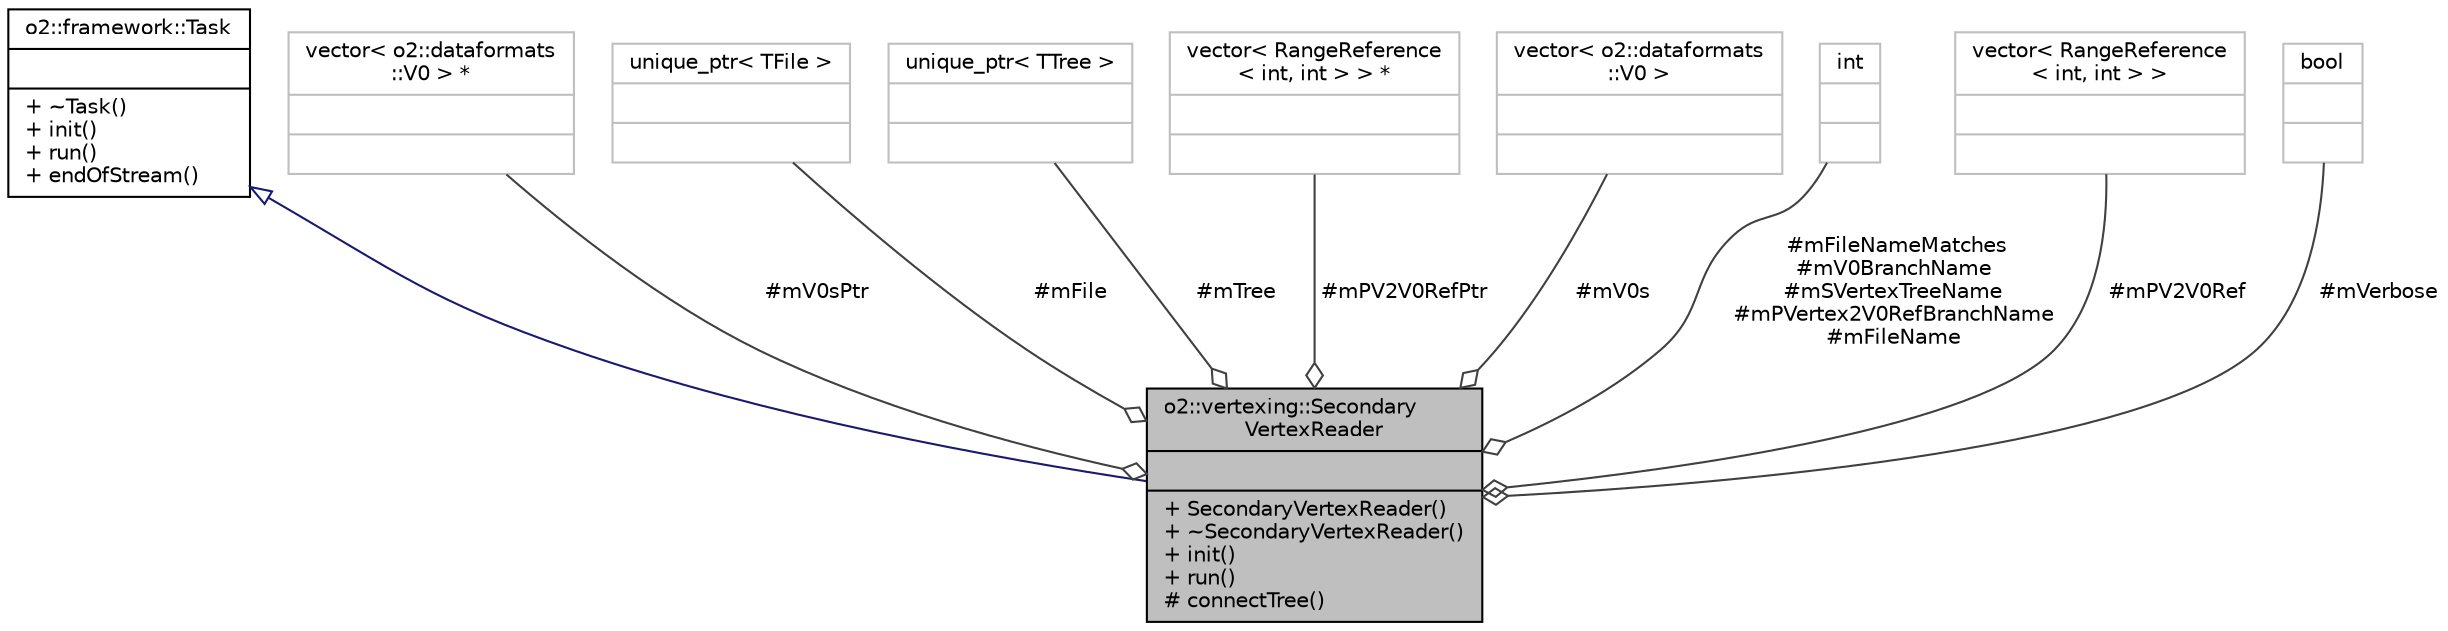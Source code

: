 digraph "o2::vertexing::SecondaryVertexReader"
{
 // INTERACTIVE_SVG=YES
  bgcolor="transparent";
  edge [fontname="Helvetica",fontsize="10",labelfontname="Helvetica",labelfontsize="10"];
  node [fontname="Helvetica",fontsize="10",shape=record];
  Node2 [label="{o2::vertexing::Secondary\lVertexReader\n||+ SecondaryVertexReader()\l+ ~SecondaryVertexReader()\l+ init()\l+ run()\l# connectTree()\l}",height=0.2,width=0.4,color="black", fillcolor="grey75", style="filled", fontcolor="black"];
  Node3 -> Node2 [dir="back",color="midnightblue",fontsize="10",style="solid",arrowtail="onormal",fontname="Helvetica"];
  Node3 [label="{o2::framework::Task\n||+ ~Task()\l+ init()\l+ run()\l+ endOfStream()\l}",height=0.2,width=0.4,color="black",URL="$de/dac/classo2_1_1framework_1_1Task.html"];
  Node4 -> Node2 [color="grey25",fontsize="10",style="solid",label=" #mV0sPtr" ,arrowhead="odiamond",fontname="Helvetica"];
  Node4 [label="{vector\< o2::dataformats\l::V0 \> *\n||}",height=0.2,width=0.4,color="grey75"];
  Node5 -> Node2 [color="grey25",fontsize="10",style="solid",label=" #mFile" ,arrowhead="odiamond",fontname="Helvetica"];
  Node5 [label="{unique_ptr\< TFile \>\n||}",height=0.2,width=0.4,color="grey75"];
  Node6 -> Node2 [color="grey25",fontsize="10",style="solid",label=" #mTree" ,arrowhead="odiamond",fontname="Helvetica"];
  Node6 [label="{unique_ptr\< TTree \>\n||}",height=0.2,width=0.4,color="grey75"];
  Node7 -> Node2 [color="grey25",fontsize="10",style="solid",label=" #mPV2V0RefPtr" ,arrowhead="odiamond",fontname="Helvetica"];
  Node7 [label="{vector\< RangeReference\l\< int, int \> \> *\n||}",height=0.2,width=0.4,color="grey75"];
  Node8 -> Node2 [color="grey25",fontsize="10",style="solid",label=" #mV0s" ,arrowhead="odiamond",fontname="Helvetica"];
  Node8 [label="{vector\< o2::dataformats\l::V0 \>\n||}",height=0.2,width=0.4,color="grey75"];
  Node9 -> Node2 [color="grey25",fontsize="10",style="solid",label=" #mFileNameMatches\n#mV0BranchName\n#mSVertexTreeName\n#mPVertex2V0RefBranchName\n#mFileName" ,arrowhead="odiamond",fontname="Helvetica"];
  Node9 [label="{int\n||}",height=0.2,width=0.4,color="grey75"];
  Node10 -> Node2 [color="grey25",fontsize="10",style="solid",label=" #mPV2V0Ref" ,arrowhead="odiamond",fontname="Helvetica"];
  Node10 [label="{vector\< RangeReference\l\< int, int \> \>\n||}",height=0.2,width=0.4,color="grey75"];
  Node11 -> Node2 [color="grey25",fontsize="10",style="solid",label=" #mVerbose" ,arrowhead="odiamond",fontname="Helvetica"];
  Node11 [label="{bool\n||}",height=0.2,width=0.4,color="grey75"];
}
